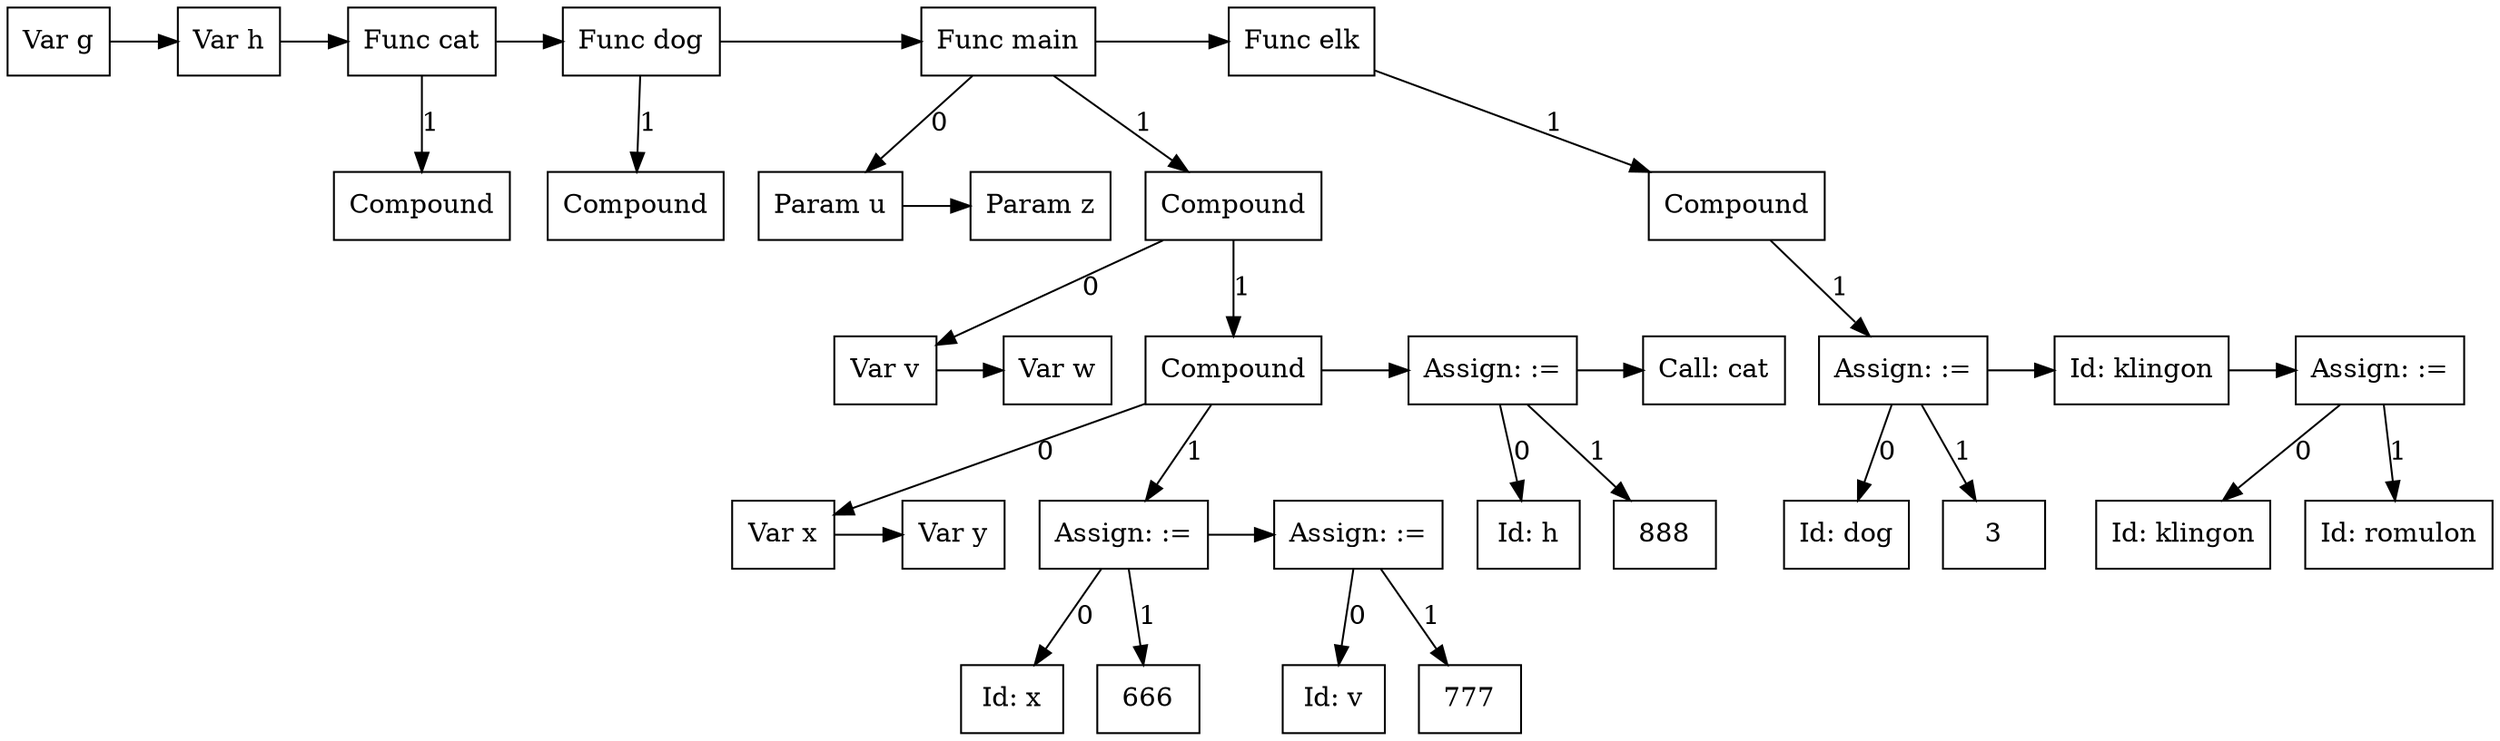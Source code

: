 digraph G {
node0 [label="Var g"; shape=box];
subgraph SibNames_0 {
rankdir="LR"; rank="same";
node0 [label="Var g"; shape=box];
node1 [label="Var h"; shape=box];
node3 [label="Func cat"; shape=box];
node5 [label="Func dog"; shape=box];
node24 [label="Func main"; shape=box];
node33 [label="Func elk"; shape=box];
}

subgraph SibPtrs_0 {
rankdir="LR";
node0 -> node1;
node1 -> node3;
node3 -> node5;
node5 -> node24;
node24 -> node33;
}

subgraph childNames_3 {
rankdir="LR"; rank="same"; ordering=out
node2 [label="Compound"; shape=box];
}

subgraph childPtrs_3 {
rankdir="TB";
node3 -> node2 [label="1"];
}

subgraph childNames_5 {
rankdir="LR"; rank="same"; ordering=out
node4 [label="Compound"; shape=box];
}

subgraph childPtrs_5 {
rankdir="TB";
node5 -> node4 [label="1"];
}

subgraph childNames_24 {
rankdir="LR"; rank="same"; ordering=out
node6 [label="Param u"; shape=box];
node23 [label="Compound"; shape=box];
}

subgraph childPtrs_24 {
rankdir="TB";
node24 -> node6 [label="0"];
node24 -> node23 [label="1"];
}

subgraph SibNames_6 {
rankdir="LR"; rank="same";
node6 [label="Param u"; shape=box];
node7 [label="Param z"; shape=box];
}

subgraph SibPtrs_6 {
rankdir="LR";
node6 -> node7;
}

subgraph childNames_23 {
rankdir="LR"; rank="same"; ordering=out
node8 [label="Var v"; shape=box];
node18 [label="Compound"; shape=box];
}

subgraph childPtrs_23 {
rankdir="TB";
node23 -> node8 [label="0"];
node23 -> node18 [label="1"];
}

subgraph SibNames_8 {
rankdir="LR"; rank="same";
node8 [label="Var v"; shape=box];
node9 [label="Var w"; shape=box];
}

subgraph SibPtrs_8 {
rankdir="LR";
node8 -> node9;
}

subgraph childNames_18 {
rankdir="LR"; rank="same"; ordering=out
node10 [label="Var x"; shape=box];
node14 [label="Assign: :="; shape=box];
}

subgraph childPtrs_18 {
rankdir="TB";
node18 -> node10 [label="0"];
node18 -> node14 [label="1"];
}

subgraph SibNames_10 {
rankdir="LR"; rank="same";
node10 [label="Var x"; shape=box];
node11 [label="Var y"; shape=box];
}

subgraph SibPtrs_10 {
rankdir="LR";
node10 -> node11;
}

subgraph childNames_14 {
rankdir="LR"; rank="same"; ordering=out
node12 [label="Id: x"; shape=box];
node13 [label="666"; shape=box];
}

subgraph childPtrs_14 {
rankdir="TB";
node14 -> node12 [label="0"];
node14 -> node13 [label="1"];
}

subgraph SibNames_14 {
rankdir="LR"; rank="same";
node14 [label="Assign: :="; shape=box];
node17 [label="Assign: :="; shape=box];
}

subgraph SibPtrs_14 {
rankdir="LR";
node14 -> node17;
}

subgraph childNames_17 {
rankdir="LR"; rank="same"; ordering=out
node15 [label="Id: v"; shape=box];
node16 [label="777"; shape=box];
}

subgraph childPtrs_17 {
rankdir="TB";
node17 -> node15 [label="0"];
node17 -> node16 [label="1"];
}

subgraph SibNames_18 {
rankdir="LR"; rank="same";
node18 [label="Compound"; shape=box];
node21 [label="Assign: :="; shape=box];
node22 [label="Call: cat"; shape=box];
}

subgraph SibPtrs_18 {
rankdir="LR";
node18 -> node21;
node21 -> node22;
}

subgraph childNames_21 {
rankdir="LR"; rank="same"; ordering=out
node19 [label="Id: h"; shape=box];
node20 [label="888"; shape=box];
}

subgraph childPtrs_21 {
rankdir="TB";
node21 -> node19 [label="0"];
node21 -> node20 [label="1"];
}

subgraph childNames_33 {
rankdir="LR"; rank="same"; ordering=out
node32 [label="Compound"; shape=box];
}

subgraph childPtrs_33 {
rankdir="TB";
node33 -> node32 [label="1"];
}

subgraph childNames_32 {
rankdir="LR"; rank="same"; ordering=out
node27 [label="Assign: :="; shape=box];
}

subgraph childPtrs_32 {
rankdir="TB";
node32 -> node27 [label="1"];
}

subgraph childNames_27 {
rankdir="LR"; rank="same"; ordering=out
node25 [label="Id: dog"; shape=box];
node26 [label="3"; shape=box];
}

subgraph childPtrs_27 {
rankdir="TB";
node27 -> node25 [label="0"];
node27 -> node26 [label="1"];
}

subgraph SibNames_27 {
rankdir="LR"; rank="same";
node27 [label="Assign: :="; shape=box];
node28 [label="Id: klingon"; shape=box];
node31 [label="Assign: :="; shape=box];
}

subgraph SibPtrs_27 {
rankdir="LR";
node27 -> node28;
node28 -> node31;
}

subgraph childNames_31 {
rankdir="LR"; rank="same"; ordering=out
node29 [label="Id: klingon"; shape=box];
node30 [label="Id: romulon"; shape=box];
}

subgraph childPtrs_31 {
rankdir="TB";
node31 -> node29 [label="0"];
node31 -> node30 [label="1"];
}

}

